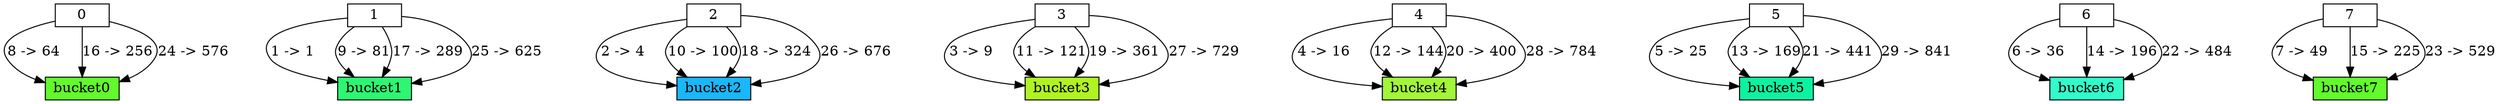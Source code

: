 // Linear Hash
digraph {
	node [height=.1 shape=record]
	node [shape=box]
	node_0 [label=0]
	bucket0 [fillcolor="#62F92D" style=filled]
	node_1 [label=1]
	bucket1 [fillcolor="#2EF672" style=filled]
	node_2 [label=2]
	bucket2 [fillcolor="#1AB7FA" style=filled]
	node_3 [label=3]
	bucket3 [fillcolor="#B0F322" style=filled]
	node_4 [label=4]
	bucket4 [fillcolor="#A2F538" style=filled]
	node_5 [label=5]
	bucket5 [fillcolor="#0DF2A0" style=filled]
	node_6 [label=6]
	bucket6 [fillcolor="#32FBCA" style=filled]
	node_7 [label=7]
	bucket7 [fillcolor="#62F92D" style=filled]
	node_0 -> bucket0 [label="8 -> 64"]
	node_0 -> bucket0 [label="16 -> 256"]
	node_0 -> bucket0 [label="24 -> 576"]
	node_1 -> bucket1 [label="1 -> 1"]
	node_1 -> bucket1 [label="9 -> 81"]
	node_1 -> bucket1 [label="17 -> 289"]
	node_1 -> bucket1 [label="25 -> 625"]
	node_2 -> bucket2 [label="2 -> 4"]
	node_2 -> bucket2 [label="10 -> 100"]
	node_2 -> bucket2 [label="18 -> 324"]
	node_2 -> bucket2 [label="26 -> 676"]
	node_3 -> bucket3 [label="3 -> 9"]
	node_3 -> bucket3 [label="11 -> 121"]
	node_3 -> bucket3 [label="19 -> 361"]
	node_3 -> bucket3 [label="27 -> 729"]
	node_4 -> bucket4 [label="4 -> 16"]
	node_4 -> bucket4 [label="12 -> 144"]
	node_4 -> bucket4 [label="20 -> 400"]
	node_4 -> bucket4 [label="28 -> 784"]
	node_5 -> bucket5 [label="5 -> 25"]
	node_5 -> bucket5 [label="13 -> 169"]
	node_5 -> bucket5 [label="21 -> 441"]
	node_5 -> bucket5 [label="29 -> 841"]
	node_6 -> bucket6 [label="6 -> 36"]
	node_6 -> bucket6 [label="14 -> 196"]
	node_6 -> bucket6 [label="22 -> 484"]
	node_7 -> bucket7 [label="7 -> 49"]
	node_7 -> bucket7 [label="15 -> 225"]
	node_7 -> bucket7 [label="23 -> 529"]
}
